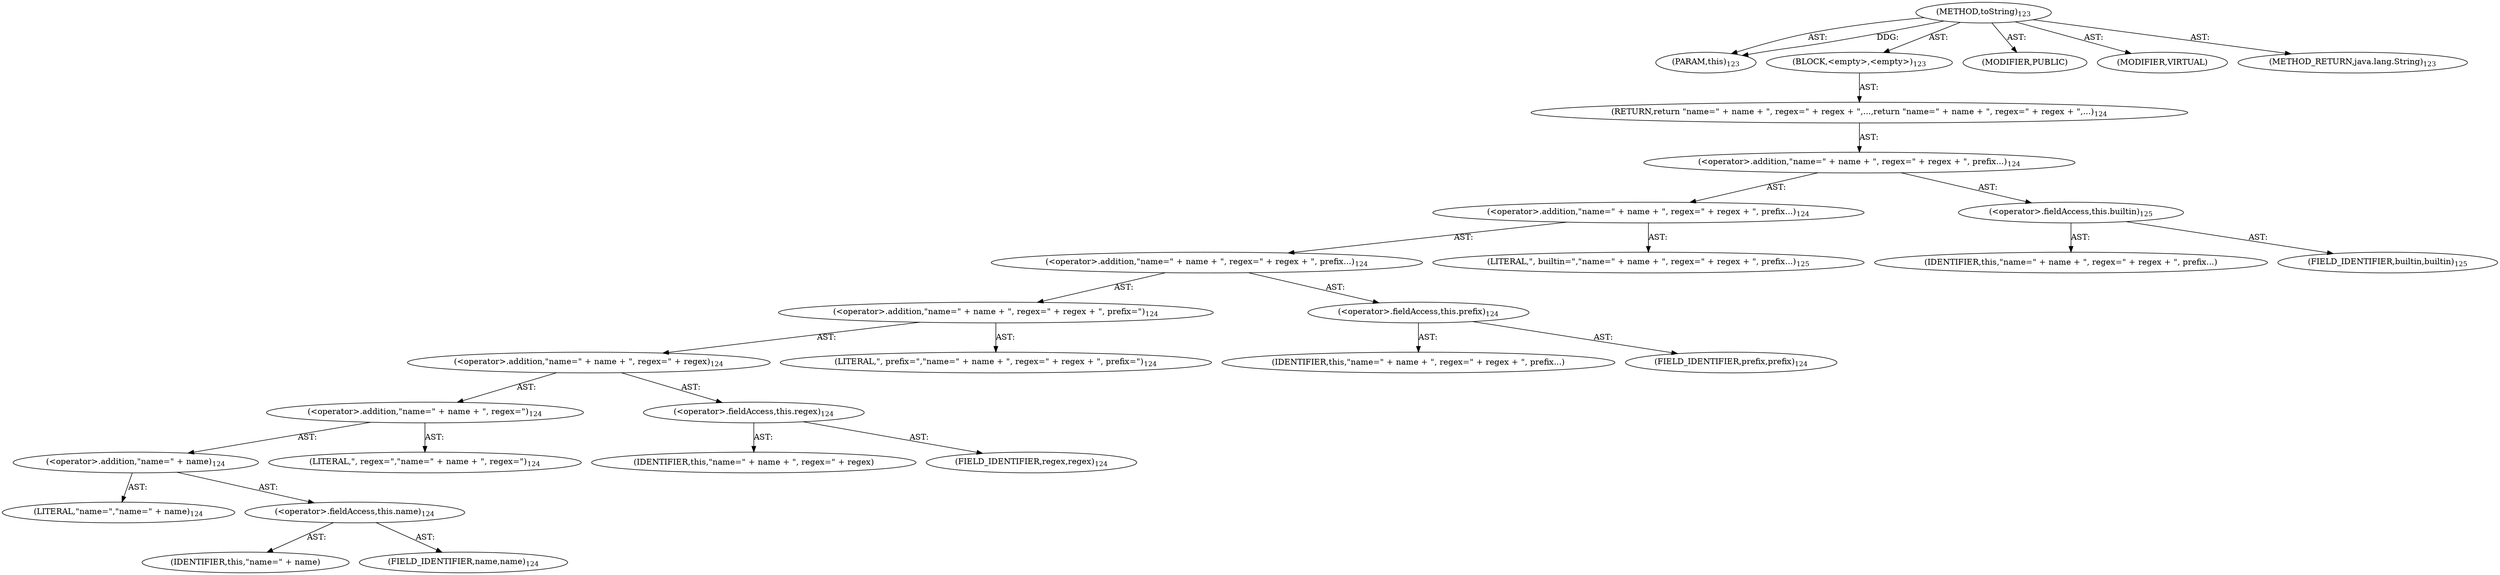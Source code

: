digraph "toString" {  
"111669149701" [label = <(METHOD,toString)<SUB>123</SUB>> ]
"115964117019" [label = <(PARAM,this)<SUB>123</SUB>> ]
"25769803785" [label = <(BLOCK,&lt;empty&gt;,&lt;empty&gt;)<SUB>123</SUB>> ]
"146028888064" [label = <(RETURN,return &quot;name=&quot; + name + &quot;, regex=&quot; + regex + &quot;,...,return &quot;name=&quot; + name + &quot;, regex=&quot; + regex + &quot;,...)<SUB>124</SUB>> ]
"30064771103" [label = <(&lt;operator&gt;.addition,&quot;name=&quot; + name + &quot;, regex=&quot; + regex + &quot;, prefix...)<SUB>124</SUB>> ]
"30064771104" [label = <(&lt;operator&gt;.addition,&quot;name=&quot; + name + &quot;, regex=&quot; + regex + &quot;, prefix...)<SUB>124</SUB>> ]
"30064771105" [label = <(&lt;operator&gt;.addition,&quot;name=&quot; + name + &quot;, regex=&quot; + regex + &quot;, prefix...)<SUB>124</SUB>> ]
"30064771106" [label = <(&lt;operator&gt;.addition,&quot;name=&quot; + name + &quot;, regex=&quot; + regex + &quot;, prefix=&quot;)<SUB>124</SUB>> ]
"30064771107" [label = <(&lt;operator&gt;.addition,&quot;name=&quot; + name + &quot;, regex=&quot; + regex)<SUB>124</SUB>> ]
"30064771108" [label = <(&lt;operator&gt;.addition,&quot;name=&quot; + name + &quot;, regex=&quot;)<SUB>124</SUB>> ]
"30064771109" [label = <(&lt;operator&gt;.addition,&quot;name=&quot; + name)<SUB>124</SUB>> ]
"90194313226" [label = <(LITERAL,&quot;name=&quot;,&quot;name=&quot; + name)<SUB>124</SUB>> ]
"30064771110" [label = <(&lt;operator&gt;.fieldAccess,this.name)<SUB>124</SUB>> ]
"68719476798" [label = <(IDENTIFIER,this,&quot;name=&quot; + name)> ]
"55834574853" [label = <(FIELD_IDENTIFIER,name,name)<SUB>124</SUB>> ]
"90194313227" [label = <(LITERAL,&quot;, regex=&quot;,&quot;name=&quot; + name + &quot;, regex=&quot;)<SUB>124</SUB>> ]
"30064771111" [label = <(&lt;operator&gt;.fieldAccess,this.regex)<SUB>124</SUB>> ]
"68719476799" [label = <(IDENTIFIER,this,&quot;name=&quot; + name + &quot;, regex=&quot; + regex)> ]
"55834574854" [label = <(FIELD_IDENTIFIER,regex,regex)<SUB>124</SUB>> ]
"90194313228" [label = <(LITERAL,&quot;, prefix=&quot;,&quot;name=&quot; + name + &quot;, regex=&quot; + regex + &quot;, prefix=&quot;)<SUB>124</SUB>> ]
"30064771112" [label = <(&lt;operator&gt;.fieldAccess,this.prefix)<SUB>124</SUB>> ]
"68719476800" [label = <(IDENTIFIER,this,&quot;name=&quot; + name + &quot;, regex=&quot; + regex + &quot;, prefix...)> ]
"55834574855" [label = <(FIELD_IDENTIFIER,prefix,prefix)<SUB>124</SUB>> ]
"90194313229" [label = <(LITERAL,&quot;, builtin=&quot;,&quot;name=&quot; + name + &quot;, regex=&quot; + regex + &quot;, prefix...)<SUB>125</SUB>> ]
"30064771113" [label = <(&lt;operator&gt;.fieldAccess,this.builtin)<SUB>125</SUB>> ]
"68719476801" [label = <(IDENTIFIER,this,&quot;name=&quot; + name + &quot;, regex=&quot; + regex + &quot;, prefix...)> ]
"55834574856" [label = <(FIELD_IDENTIFIER,builtin,builtin)<SUB>125</SUB>> ]
"133143986196" [label = <(MODIFIER,PUBLIC)> ]
"133143986197" [label = <(MODIFIER,VIRTUAL)> ]
"128849018885" [label = <(METHOD_RETURN,java.lang.String)<SUB>123</SUB>> ]
  "111669149701" -> "115964117019"  [ label = "AST: "] 
  "111669149701" -> "25769803785"  [ label = "AST: "] 
  "111669149701" -> "133143986196"  [ label = "AST: "] 
  "111669149701" -> "133143986197"  [ label = "AST: "] 
  "111669149701" -> "128849018885"  [ label = "AST: "] 
  "25769803785" -> "146028888064"  [ label = "AST: "] 
  "146028888064" -> "30064771103"  [ label = "AST: "] 
  "30064771103" -> "30064771104"  [ label = "AST: "] 
  "30064771103" -> "30064771113"  [ label = "AST: "] 
  "30064771104" -> "30064771105"  [ label = "AST: "] 
  "30064771104" -> "90194313229"  [ label = "AST: "] 
  "30064771105" -> "30064771106"  [ label = "AST: "] 
  "30064771105" -> "30064771112"  [ label = "AST: "] 
  "30064771106" -> "30064771107"  [ label = "AST: "] 
  "30064771106" -> "90194313228"  [ label = "AST: "] 
  "30064771107" -> "30064771108"  [ label = "AST: "] 
  "30064771107" -> "30064771111"  [ label = "AST: "] 
  "30064771108" -> "30064771109"  [ label = "AST: "] 
  "30064771108" -> "90194313227"  [ label = "AST: "] 
  "30064771109" -> "90194313226"  [ label = "AST: "] 
  "30064771109" -> "30064771110"  [ label = "AST: "] 
  "30064771110" -> "68719476798"  [ label = "AST: "] 
  "30064771110" -> "55834574853"  [ label = "AST: "] 
  "30064771111" -> "68719476799"  [ label = "AST: "] 
  "30064771111" -> "55834574854"  [ label = "AST: "] 
  "30064771112" -> "68719476800"  [ label = "AST: "] 
  "30064771112" -> "55834574855"  [ label = "AST: "] 
  "30064771113" -> "68719476801"  [ label = "AST: "] 
  "30064771113" -> "55834574856"  [ label = "AST: "] 
  "111669149701" -> "115964117019"  [ label = "DDG: "] 
}
